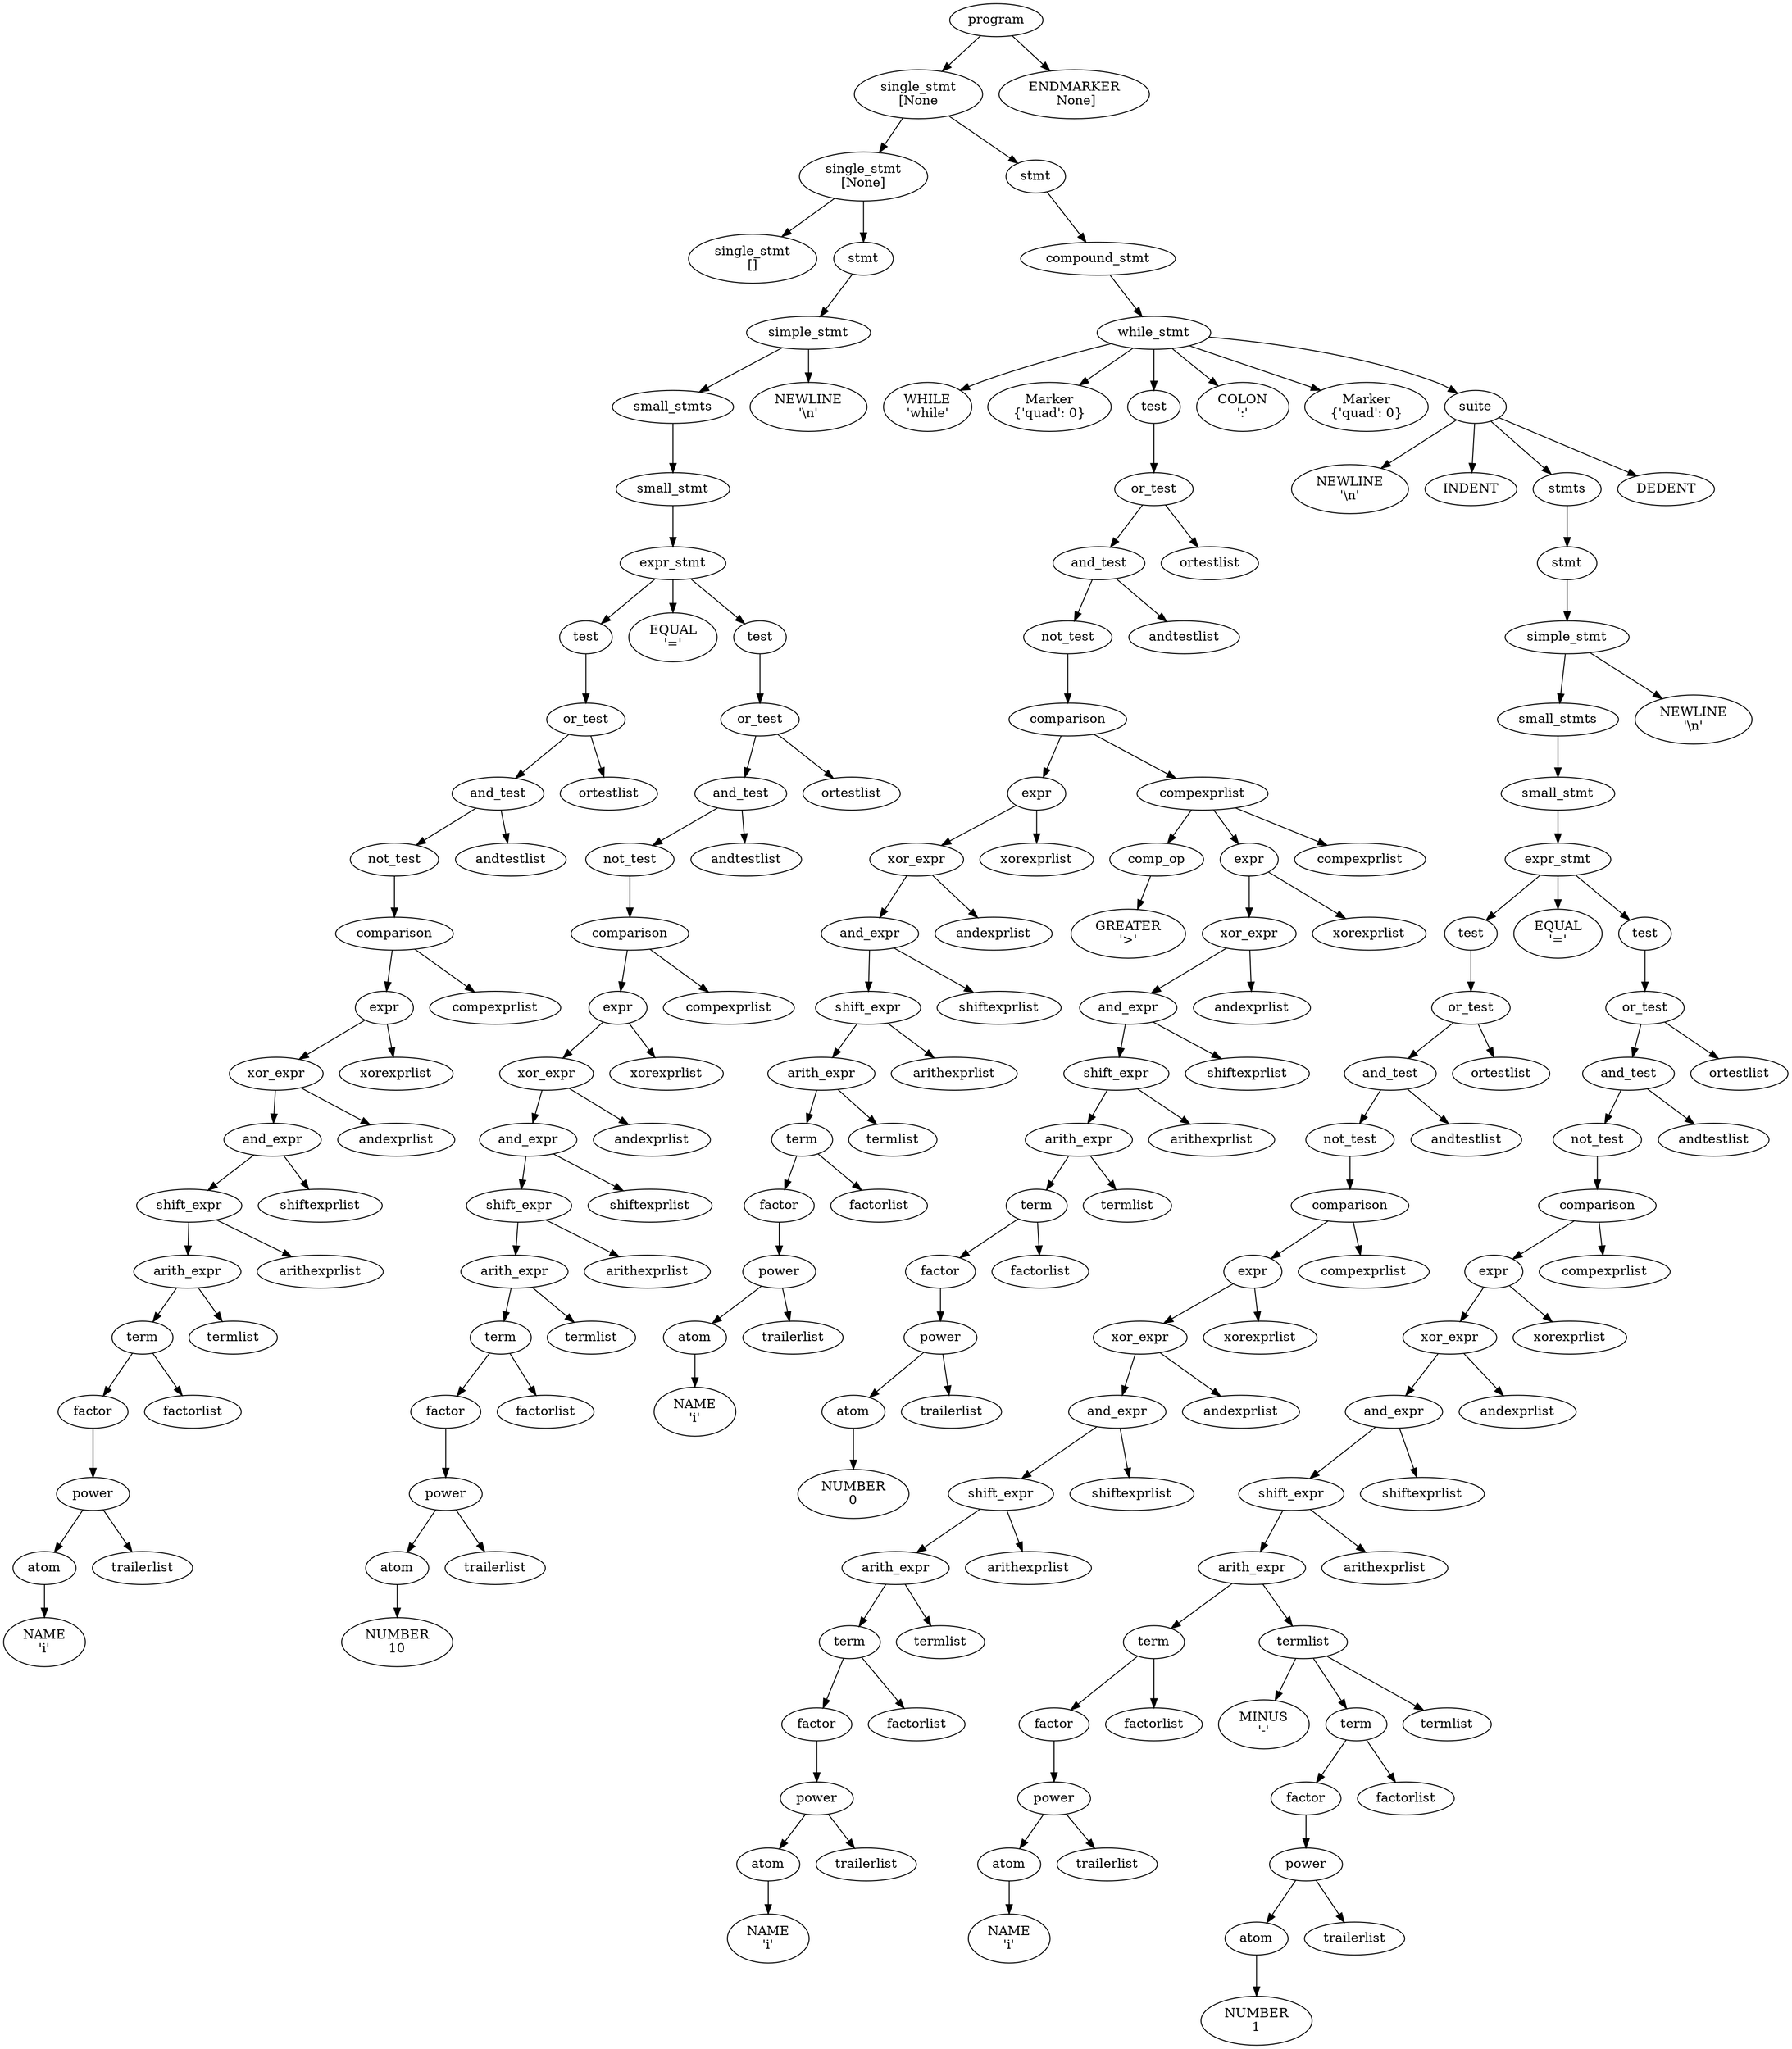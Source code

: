 digraph G 
{

	node0 [label="program"];
	node1 [label= "single_stmt\n[None"];
	node0 -> node1;
	node2 [label= "ENDMARKER\n None]"];
	node0 -> node2;
	node3 [label= "single_stmt\n[None]"];
	node1 -> node3;
	node4 [label= "stmt"];
	node1 -> node4;
	node5 [label= "compound_stmt"];
	node4 -> node5;
	node6 [label= "while_stmt"];
	node5 -> node6;
	node7 [label= "WHILE\n'while'"];
	node6 -> node7;
	node8 [label= "Marker\n{'quad': 0}"];
	node6 -> node8;
	node9 [label= "test"];
	node6 -> node9;
	node10 [label= "COLON\n':'"];
	node6 -> node10;
	node11 [label= "Marker\n{'quad': 0}"];
	node6 -> node11;
	node12 [label= "suite"];
	node6 -> node12;
	node13 [label= "NEWLINE\n'\\n'"];
	node12 -> node13;
	node14 [label= "INDENT"];
	node12 -> node14;
	node15 [label= "stmts"];
	node12 -> node15;
	node16 [label= "DEDENT"];
	node12 -> node16;
	node17 [label= "stmt"];
	node15 -> node17;
	node18 [label= "simple_stmt"];
	node17 -> node18;
	node19 [label= "small_stmts"];
	node18 -> node19;
	node20 [label= "NEWLINE\n'\\n'"];
	node18 -> node20;
	node21 [label= "small_stmt"];
	node19 -> node21;
	node22 [label= "expr_stmt"];
	node21 -> node22;
	node23 [label= "test"];
	node22 -> node23;
	node24 [label= "EQUAL\n'='"];
	node22 -> node24;
	node25 [label= "test"];
	node22 -> node25;
	node26 [label= "or_test"];
	node25 -> node26;
	node27 [label= "and_test"];
	node26 -> node27;
	node28 [label= "ortestlist"];
	node26 -> node28;
	node29 [label= "not_test"];
	node27 -> node29;
	node30 [label= "andtestlist"];
	node27 -> node30;
	node31 [label= "comparison"];
	node29 -> node31;
	node32 [label= "expr"];
	node31 -> node32;
	node33 [label= "compexprlist"];
	node31 -> node33;
	node34 [label= "xor_expr"];
	node32 -> node34;
	node35 [label= "xorexprlist"];
	node32 -> node35;
	node36 [label= "and_expr"];
	node34 -> node36;
	node37 [label= "andexprlist"];
	node34 -> node37;
	node38 [label= "shift_expr"];
	node36 -> node38;
	node39 [label= "shiftexprlist"];
	node36 -> node39;
	node40 [label= "arith_expr"];
	node38 -> node40;
	node41 [label= "arithexprlist"];
	node38 -> node41;
	node42 [label= "term"];
	node40 -> node42;
	node43 [label= "termlist"];
	node40 -> node43;
	node44 [label= "MINUS\n'-'"];
	node43 -> node44;
	node45 [label= "term"];
	node43 -> node45;
	node46 [label= "termlist"];
	node43 -> node46;
	node47 [label= "factor"];
	node45 -> node47;
	node48 [label= "factorlist"];
	node45 -> node48;
	node49 [label= "power"];
	node47 -> node49;
	node50 [label= "atom"];
	node49 -> node50;
	node51 [label= "trailerlist"];
	node49 -> node51;
	node52 [label= "NUMBER\n1"];
	node50 -> node52;
	node53 [label= "factor"];
	node42 -> node53;
	node54 [label= "factorlist"];
	node42 -> node54;
	node55 [label= "power"];
	node53 -> node55;
	node56 [label= "atom"];
	node55 -> node56;
	node57 [label= "trailerlist"];
	node55 -> node57;
	node58 [label= "NAME\n'i'"];
	node56 -> node58;
	node59 [label= "or_test"];
	node23 -> node59;
	node60 [label= "and_test"];
	node59 -> node60;
	node61 [label= "ortestlist"];
	node59 -> node61;
	node62 [label= "not_test"];
	node60 -> node62;
	node63 [label= "andtestlist"];
	node60 -> node63;
	node64 [label= "comparison"];
	node62 -> node64;
	node65 [label= "expr"];
	node64 -> node65;
	node66 [label= "compexprlist"];
	node64 -> node66;
	node67 [label= "xor_expr"];
	node65 -> node67;
	node68 [label= "xorexprlist"];
	node65 -> node68;
	node69 [label= "and_expr"];
	node67 -> node69;
	node70 [label= "andexprlist"];
	node67 -> node70;
	node71 [label= "shift_expr"];
	node69 -> node71;
	node72 [label= "shiftexprlist"];
	node69 -> node72;
	node73 [label= "arith_expr"];
	node71 -> node73;
	node74 [label= "arithexprlist"];
	node71 -> node74;
	node75 [label= "term"];
	node73 -> node75;
	node76 [label= "termlist"];
	node73 -> node76;
	node77 [label= "factor"];
	node75 -> node77;
	node78 [label= "factorlist"];
	node75 -> node78;
	node79 [label= "power"];
	node77 -> node79;
	node80 [label= "atom"];
	node79 -> node80;
	node81 [label= "trailerlist"];
	node79 -> node81;
	node82 [label= "NAME\n'i'"];
	node80 -> node82;
	node83 [label= "or_test"];
	node9 -> node83;
	node84 [label= "and_test"];
	node83 -> node84;
	node85 [label= "ortestlist"];
	node83 -> node85;
	node86 [label= "not_test"];
	node84 -> node86;
	node87 [label= "andtestlist"];
	node84 -> node87;
	node88 [label= "comparison"];
	node86 -> node88;
	node89 [label= "expr"];
	node88 -> node89;
	node90 [label= "compexprlist"];
	node88 -> node90;
	node91 [label= "comp_op"];
	node90 -> node91;
	node92 [label= "expr"];
	node90 -> node92;
	node93 [label= "compexprlist"];
	node90 -> node93;
	node94 [label= "xor_expr"];
	node92 -> node94;
	node95 [label= "xorexprlist"];
	node92 -> node95;
	node96 [label= "and_expr"];
	node94 -> node96;
	node97 [label= "andexprlist"];
	node94 -> node97;
	node98 [label= "shift_expr"];
	node96 -> node98;
	node99 [label= "shiftexprlist"];
	node96 -> node99;
	node100 [label= "arith_expr"];
	node98 -> node100;
	node101 [label= "arithexprlist"];
	node98 -> node101;
	node102 [label= "term"];
	node100 -> node102;
	node103 [label= "termlist"];
	node100 -> node103;
	node104 [label= "factor"];
	node102 -> node104;
	node105 [label= "factorlist"];
	node102 -> node105;
	node106 [label= "power"];
	node104 -> node106;
	node107 [label= "atom"];
	node106 -> node107;
	node108 [label= "trailerlist"];
	node106 -> node108;
	node109 [label= "NUMBER\n0"];
	node107 -> node109;
	node110 [label= "GREATER\n'>'"];
	node91 -> node110;
	node111 [label= "xor_expr"];
	node89 -> node111;
	node112 [label= "xorexprlist"];
	node89 -> node112;
	node113 [label= "and_expr"];
	node111 -> node113;
	node114 [label= "andexprlist"];
	node111 -> node114;
	node115 [label= "shift_expr"];
	node113 -> node115;
	node116 [label= "shiftexprlist"];
	node113 -> node116;
	node117 [label= "arith_expr"];
	node115 -> node117;
	node118 [label= "arithexprlist"];
	node115 -> node118;
	node119 [label= "term"];
	node117 -> node119;
	node120 [label= "termlist"];
	node117 -> node120;
	node121 [label= "factor"];
	node119 -> node121;
	node122 [label= "factorlist"];
	node119 -> node122;
	node123 [label= "power"];
	node121 -> node123;
	node124 [label= "atom"];
	node123 -> node124;
	node125 [label= "trailerlist"];
	node123 -> node125;
	node126 [label= "NAME\n'i'"];
	node124 -> node126;
	node127 [label= "single_stmt\n[]"];
	node3 -> node127;
	node128 [label= "stmt"];
	node3 -> node128;
	node129 [label= "simple_stmt"];
	node128 -> node129;
	node130 [label= "small_stmts"];
	node129 -> node130;
	node131 [label= "NEWLINE\n'\\n'"];
	node129 -> node131;
	node132 [label= "small_stmt"];
	node130 -> node132;
	node133 [label= "expr_stmt"];
	node132 -> node133;
	node134 [label= "test"];
	node133 -> node134;
	node135 [label= "EQUAL\n'='"];
	node133 -> node135;
	node136 [label= "test"];
	node133 -> node136;
	node137 [label= "or_test"];
	node136 -> node137;
	node138 [label= "and_test"];
	node137 -> node138;
	node139 [label= "ortestlist"];
	node137 -> node139;
	node140 [label= "not_test"];
	node138 -> node140;
	node141 [label= "andtestlist"];
	node138 -> node141;
	node142 [label= "comparison"];
	node140 -> node142;
	node143 [label= "expr"];
	node142 -> node143;
	node144 [label= "compexprlist"];
	node142 -> node144;
	node145 [label= "xor_expr"];
	node143 -> node145;
	node146 [label= "xorexprlist"];
	node143 -> node146;
	node147 [label= "and_expr"];
	node145 -> node147;
	node148 [label= "andexprlist"];
	node145 -> node148;
	node149 [label= "shift_expr"];
	node147 -> node149;
	node150 [label= "shiftexprlist"];
	node147 -> node150;
	node151 [label= "arith_expr"];
	node149 -> node151;
	node152 [label= "arithexprlist"];
	node149 -> node152;
	node153 [label= "term"];
	node151 -> node153;
	node154 [label= "termlist"];
	node151 -> node154;
	node155 [label= "factor"];
	node153 -> node155;
	node156 [label= "factorlist"];
	node153 -> node156;
	node157 [label= "power"];
	node155 -> node157;
	node158 [label= "atom"];
	node157 -> node158;
	node159 [label= "trailerlist"];
	node157 -> node159;
	node160 [label= "NUMBER\n10"];
	node158 -> node160;
	node161 [label= "or_test"];
	node134 -> node161;
	node162 [label= "and_test"];
	node161 -> node162;
	node163 [label= "ortestlist"];
	node161 -> node163;
	node164 [label= "not_test"];
	node162 -> node164;
	node165 [label= "andtestlist"];
	node162 -> node165;
	node166 [label= "comparison"];
	node164 -> node166;
	node167 [label= "expr"];
	node166 -> node167;
	node168 [label= "compexprlist"];
	node166 -> node168;
	node169 [label= "xor_expr"];
	node167 -> node169;
	node170 [label= "xorexprlist"];
	node167 -> node170;
	node171 [label= "and_expr"];
	node169 -> node171;
	node172 [label= "andexprlist"];
	node169 -> node172;
	node173 [label= "shift_expr"];
	node171 -> node173;
	node174 [label= "shiftexprlist"];
	node171 -> node174;
	node175 [label= "arith_expr"];
	node173 -> node175;
	node176 [label= "arithexprlist"];
	node173 -> node176;
	node177 [label= "term"];
	node175 -> node177;
	node178 [label= "termlist"];
	node175 -> node178;
	node179 [label= "factor"];
	node177 -> node179;
	node180 [label= "factorlist"];
	node177 -> node180;
	node181 [label= "power"];
	node179 -> node181;
	node182 [label= "atom"];
	node181 -> node182;
	node183 [label= "trailerlist"];
	node181 -> node183;
	node184 [label= "NAME\n'i'"];
	node182 -> node184;
}
